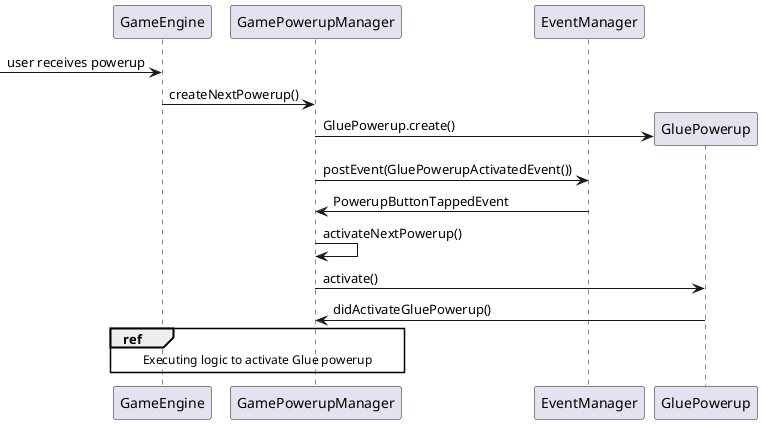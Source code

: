 @startuml activate powerup
[-> GameEngine: user receives powerup

GameEngine-> GamePowerupManager: createNextPowerup()

create EventManager

create GluePowerup

GamePowerupManager -> GluePowerup: GluePowerup.create()

GamePowerupManager -> EventManager: postEvent(GluePowerupActivatedEvent())

EventManager -> GamePowerupManager: PowerupButtonTappedEvent

GamePowerupManager -> GamePowerupManager: activateNextPowerup()

GamePowerupManager -> GluePowerup: activate()

GluePowerup -> GamePowerupManager: didActivateGluePowerup()

ref over GamePowerupManager, GameEngine: Executing logic to activate Glue powerup

@enduml